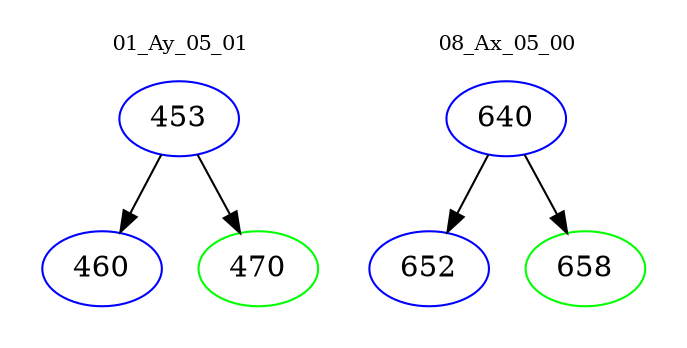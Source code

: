 digraph{
subgraph cluster_0 {
color = white
label = "01_Ay_05_01";
fontsize=10;
T0_453 [label="453", color="blue"]
T0_453 -> T0_460 [color="black"]
T0_460 [label="460", color="blue"]
T0_453 -> T0_470 [color="black"]
T0_470 [label="470", color="green"]
}
subgraph cluster_1 {
color = white
label = "08_Ax_05_00";
fontsize=10;
T1_640 [label="640", color="blue"]
T1_640 -> T1_652 [color="black"]
T1_652 [label="652", color="blue"]
T1_640 -> T1_658 [color="black"]
T1_658 [label="658", color="green"]
}
}
